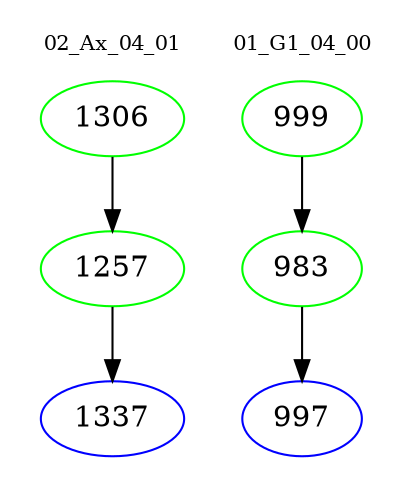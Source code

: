 digraph{
subgraph cluster_0 {
color = white
label = "02_Ax_04_01";
fontsize=10;
T0_1306 [label="1306", color="green"]
T0_1306 -> T0_1257 [color="black"]
T0_1257 [label="1257", color="green"]
T0_1257 -> T0_1337 [color="black"]
T0_1337 [label="1337", color="blue"]
}
subgraph cluster_1 {
color = white
label = "01_G1_04_00";
fontsize=10;
T1_999 [label="999", color="green"]
T1_999 -> T1_983 [color="black"]
T1_983 [label="983", color="green"]
T1_983 -> T1_997 [color="black"]
T1_997 [label="997", color="blue"]
}
}
